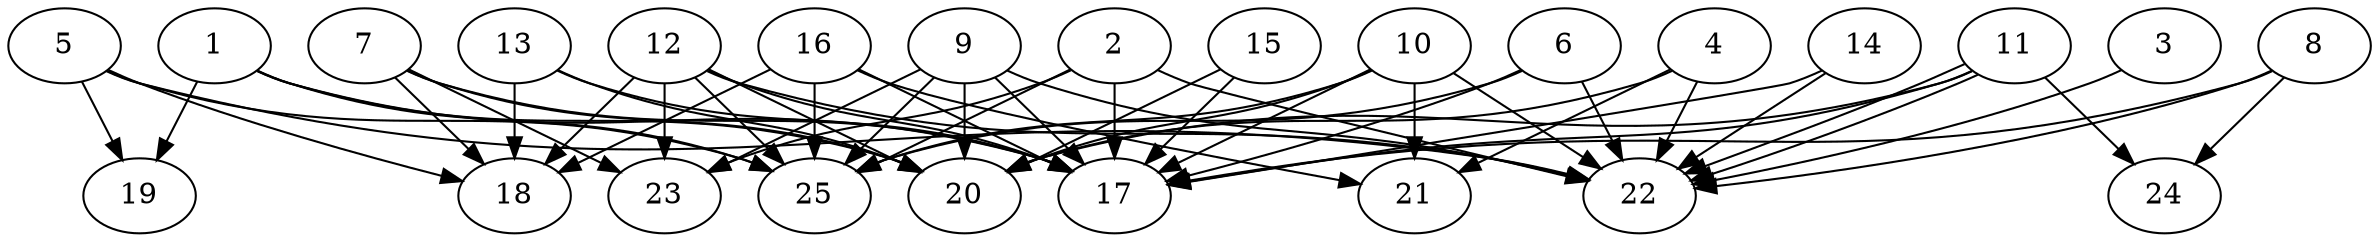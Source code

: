 // DAG automatically generated by daggen at Thu Oct  3 14:00:39 2019
// ./daggen --dot -n 25 --ccr 0.5 --fat 0.9 --regular 0.9 --density 0.9 --mindata 5242880 --maxdata 52428800 
digraph G {
  1 [size="46166016", alpha="0.19", expect_size="23083008"] 
  1 -> 17 [size ="23083008"]
  1 -> 19 [size ="23083008"]
  1 -> 20 [size ="23083008"]
  1 -> 25 [size ="23083008"]
  2 [size="102950912", alpha="0.11", expect_size="51475456"] 
  2 -> 17 [size ="51475456"]
  2 -> 22 [size ="51475456"]
  2 -> 23 [size ="51475456"]
  2 -> 25 [size ="51475456"]
  3 [size="16519168", alpha="0.18", expect_size="8259584"] 
  3 -> 22 [size ="8259584"]
  4 [size="35733504", alpha="0.19", expect_size="17866752"] 
  4 -> 20 [size ="17866752"]
  4 -> 21 [size ="17866752"]
  4 -> 22 [size ="17866752"]
  5 [size="44898304", alpha="0.08", expect_size="22449152"] 
  5 -> 18 [size ="22449152"]
  5 -> 19 [size ="22449152"]
  5 -> 22 [size ="22449152"]
  5 -> 25 [size ="22449152"]
  6 [size="40964096", alpha="0.01", expect_size="20482048"] 
  6 -> 17 [size ="20482048"]
  6 -> 22 [size ="20482048"]
  6 -> 25 [size ="20482048"]
  7 [size="95342592", alpha="0.03", expect_size="47671296"] 
  7 -> 17 [size ="47671296"]
  7 -> 18 [size ="47671296"]
  7 -> 20 [size ="47671296"]
  7 -> 23 [size ="47671296"]
  8 [size="22894592", alpha="0.18", expect_size="11447296"] 
  8 -> 17 [size ="11447296"]
  8 -> 22 [size ="11447296"]
  8 -> 24 [size ="11447296"]
  9 [size="91295744", alpha="0.16", expect_size="45647872"] 
  9 -> 17 [size ="45647872"]
  9 -> 20 [size ="45647872"]
  9 -> 22 [size ="45647872"]
  9 -> 23 [size ="45647872"]
  9 -> 25 [size ="45647872"]
  10 [size="17276928", alpha="0.18", expect_size="8638464"] 
  10 -> 17 [size ="8638464"]
  10 -> 20 [size ="8638464"]
  10 -> 21 [size ="8638464"]
  10 -> 22 [size ="8638464"]
  10 -> 25 [size ="8638464"]
  11 [size="95068160", alpha="0.07", expect_size="47534080"] 
  11 -> 17 [size ="47534080"]
  11 -> 20 [size ="47534080"]
  11 -> 22 [size ="47534080"]
  11 -> 22 [size ="47534080"]
  11 -> 24 [size ="47534080"]
  12 [size="88801280", alpha="0.05", expect_size="44400640"] 
  12 -> 17 [size ="44400640"]
  12 -> 18 [size ="44400640"]
  12 -> 20 [size ="44400640"]
  12 -> 22 [size ="44400640"]
  12 -> 23 [size ="44400640"]
  12 -> 25 [size ="44400640"]
  13 [size="48601088", alpha="0.17", expect_size="24300544"] 
  13 -> 17 [size ="24300544"]
  13 -> 18 [size ="24300544"]
  13 -> 20 [size ="24300544"]
  14 [size="38619136", alpha="0.03", expect_size="19309568"] 
  14 -> 17 [size ="19309568"]
  14 -> 22 [size ="19309568"]
  15 [size="32485376", alpha="0.12", expect_size="16242688"] 
  15 -> 17 [size ="16242688"]
  15 -> 20 [size ="16242688"]
  16 [size="70367232", alpha="0.18", expect_size="35183616"] 
  16 -> 17 [size ="35183616"]
  16 -> 18 [size ="35183616"]
  16 -> 21 [size ="35183616"]
  16 -> 25 [size ="35183616"]
  17 [size="73623552", alpha="0.07", expect_size="36811776"] 
  18 [size="87973888", alpha="0.17", expect_size="43986944"] 
  19 [size="76271616", alpha="0.07", expect_size="38135808"] 
  20 [size="56068096", alpha="0.11", expect_size="28034048"] 
  21 [size="45096960", alpha="0.04", expect_size="22548480"] 
  22 [size="76748800", alpha="0.16", expect_size="38374400"] 
  23 [size="100610048", alpha="0.09", expect_size="50305024"] 
  24 [size="87361536", alpha="0.08", expect_size="43680768"] 
  25 [size="103346176", alpha="0.14", expect_size="51673088"] 
}
